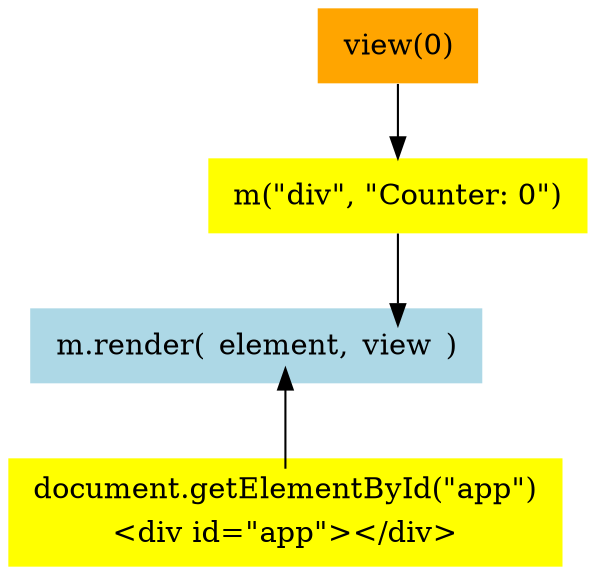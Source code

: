 digraph meiosistutorial {
  mrender [shape="plaintext", style="filled", fillcolor="lightblue", label=<
    <table border="0">
      <tr>
        <td>m.render(</td>
        <td port="element">element,</td>
        <td port="view">view</td>
        <td>)</td>
      </tr>
    </table>
  >]

  element [shape="plaintext", style="filled", fillcolor="yellow", label=<
    <table border="0">
      <tr>
        <td port="app">document.getElementById("app")</td>
      </tr>
      <tr>
        <td>&lt;div id="app"&gt;&lt;/div&gt;</td>
      </tr>
    </table>
  >]

  view [shape="plaintext", style="filled", fillcolor="yellow", label=<
    <table border="0">
      <tr>
        <td>m("div", "Counter: 0")</td>
      </tr>
    </table>
  >]

  vfunction [shape="plaintext", style="filled", fillcolor="orange", label=<
    <table border="0">
      <tr>
        <td>view(0)</td>
      </tr>
    </table>
  >]

  mrender:element -> element:app [dir="back"]
  view -> mrender:view
  vfunction -> view
}
